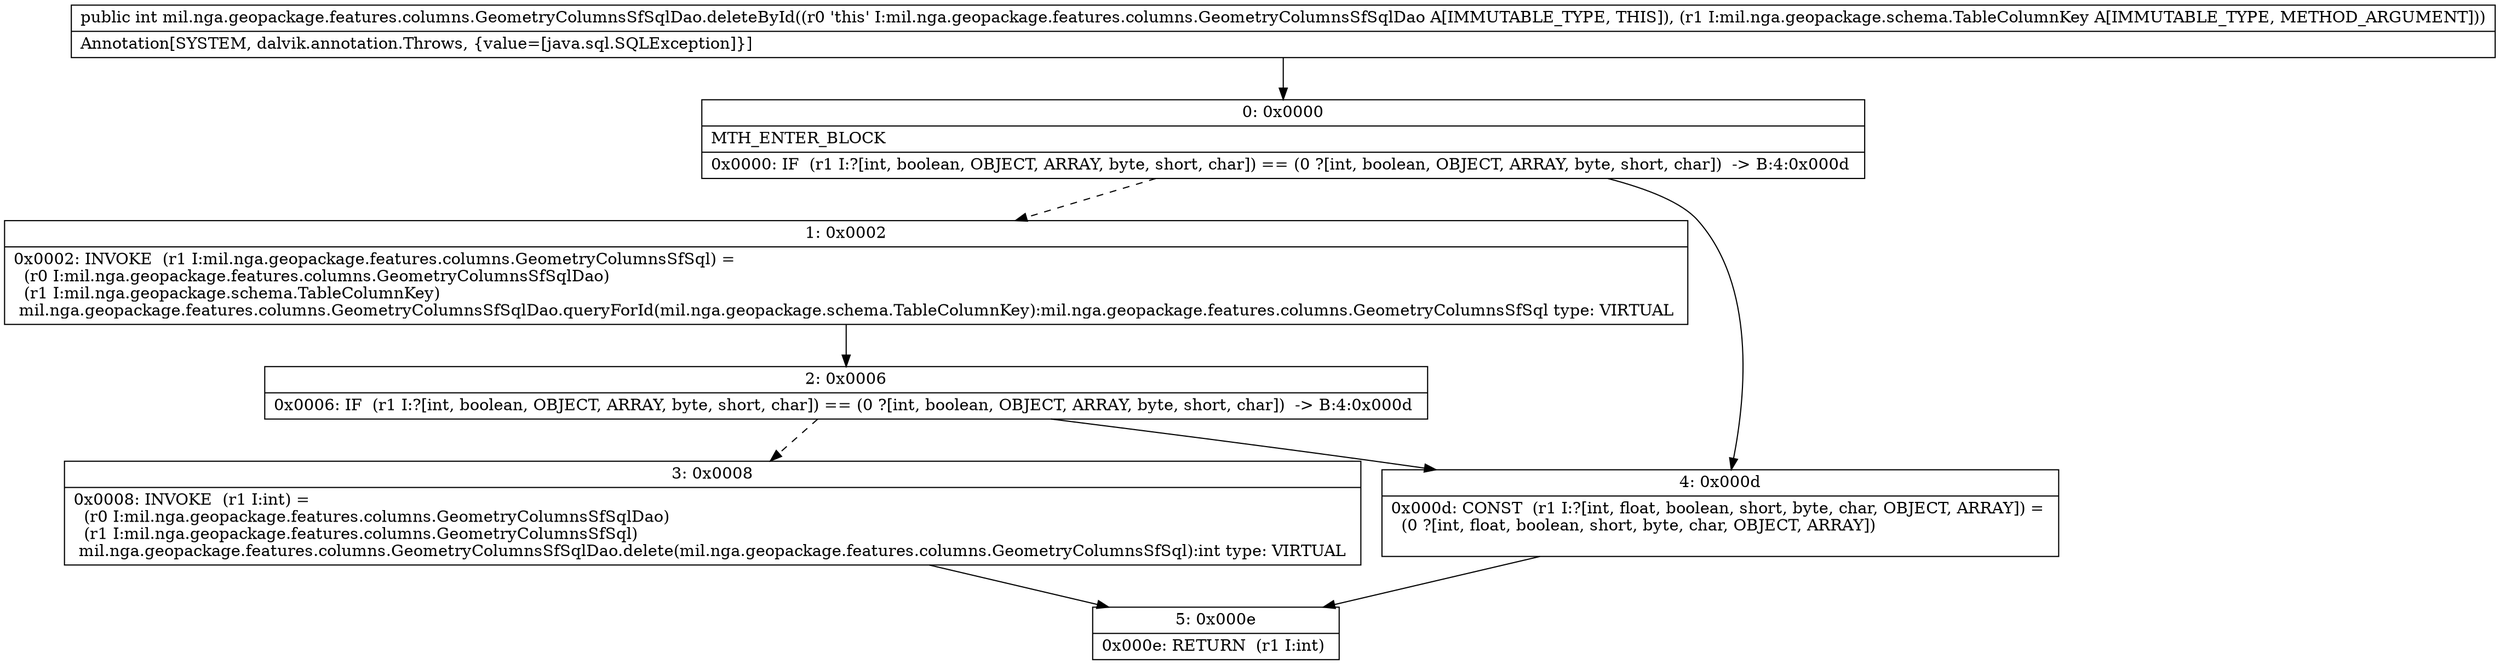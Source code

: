 digraph "CFG formil.nga.geopackage.features.columns.GeometryColumnsSfSqlDao.deleteById(Lmil\/nga\/geopackage\/schema\/TableColumnKey;)I" {
Node_0 [shape=record,label="{0\:\ 0x0000|MTH_ENTER_BLOCK\l|0x0000: IF  (r1 I:?[int, boolean, OBJECT, ARRAY, byte, short, char]) == (0 ?[int, boolean, OBJECT, ARRAY, byte, short, char])  \-\> B:4:0x000d \l}"];
Node_1 [shape=record,label="{1\:\ 0x0002|0x0002: INVOKE  (r1 I:mil.nga.geopackage.features.columns.GeometryColumnsSfSql) = \l  (r0 I:mil.nga.geopackage.features.columns.GeometryColumnsSfSqlDao)\l  (r1 I:mil.nga.geopackage.schema.TableColumnKey)\l mil.nga.geopackage.features.columns.GeometryColumnsSfSqlDao.queryForId(mil.nga.geopackage.schema.TableColumnKey):mil.nga.geopackage.features.columns.GeometryColumnsSfSql type: VIRTUAL \l}"];
Node_2 [shape=record,label="{2\:\ 0x0006|0x0006: IF  (r1 I:?[int, boolean, OBJECT, ARRAY, byte, short, char]) == (0 ?[int, boolean, OBJECT, ARRAY, byte, short, char])  \-\> B:4:0x000d \l}"];
Node_3 [shape=record,label="{3\:\ 0x0008|0x0008: INVOKE  (r1 I:int) = \l  (r0 I:mil.nga.geopackage.features.columns.GeometryColumnsSfSqlDao)\l  (r1 I:mil.nga.geopackage.features.columns.GeometryColumnsSfSql)\l mil.nga.geopackage.features.columns.GeometryColumnsSfSqlDao.delete(mil.nga.geopackage.features.columns.GeometryColumnsSfSql):int type: VIRTUAL \l}"];
Node_4 [shape=record,label="{4\:\ 0x000d|0x000d: CONST  (r1 I:?[int, float, boolean, short, byte, char, OBJECT, ARRAY]) = \l  (0 ?[int, float, boolean, short, byte, char, OBJECT, ARRAY])\l \l}"];
Node_5 [shape=record,label="{5\:\ 0x000e|0x000e: RETURN  (r1 I:int) \l}"];
MethodNode[shape=record,label="{public int mil.nga.geopackage.features.columns.GeometryColumnsSfSqlDao.deleteById((r0 'this' I:mil.nga.geopackage.features.columns.GeometryColumnsSfSqlDao A[IMMUTABLE_TYPE, THIS]), (r1 I:mil.nga.geopackage.schema.TableColumnKey A[IMMUTABLE_TYPE, METHOD_ARGUMENT]))  | Annotation[SYSTEM, dalvik.annotation.Throws, \{value=[java.sql.SQLException]\}]\l}"];
MethodNode -> Node_0;
Node_0 -> Node_1[style=dashed];
Node_0 -> Node_4;
Node_1 -> Node_2;
Node_2 -> Node_3[style=dashed];
Node_2 -> Node_4;
Node_3 -> Node_5;
Node_4 -> Node_5;
}

